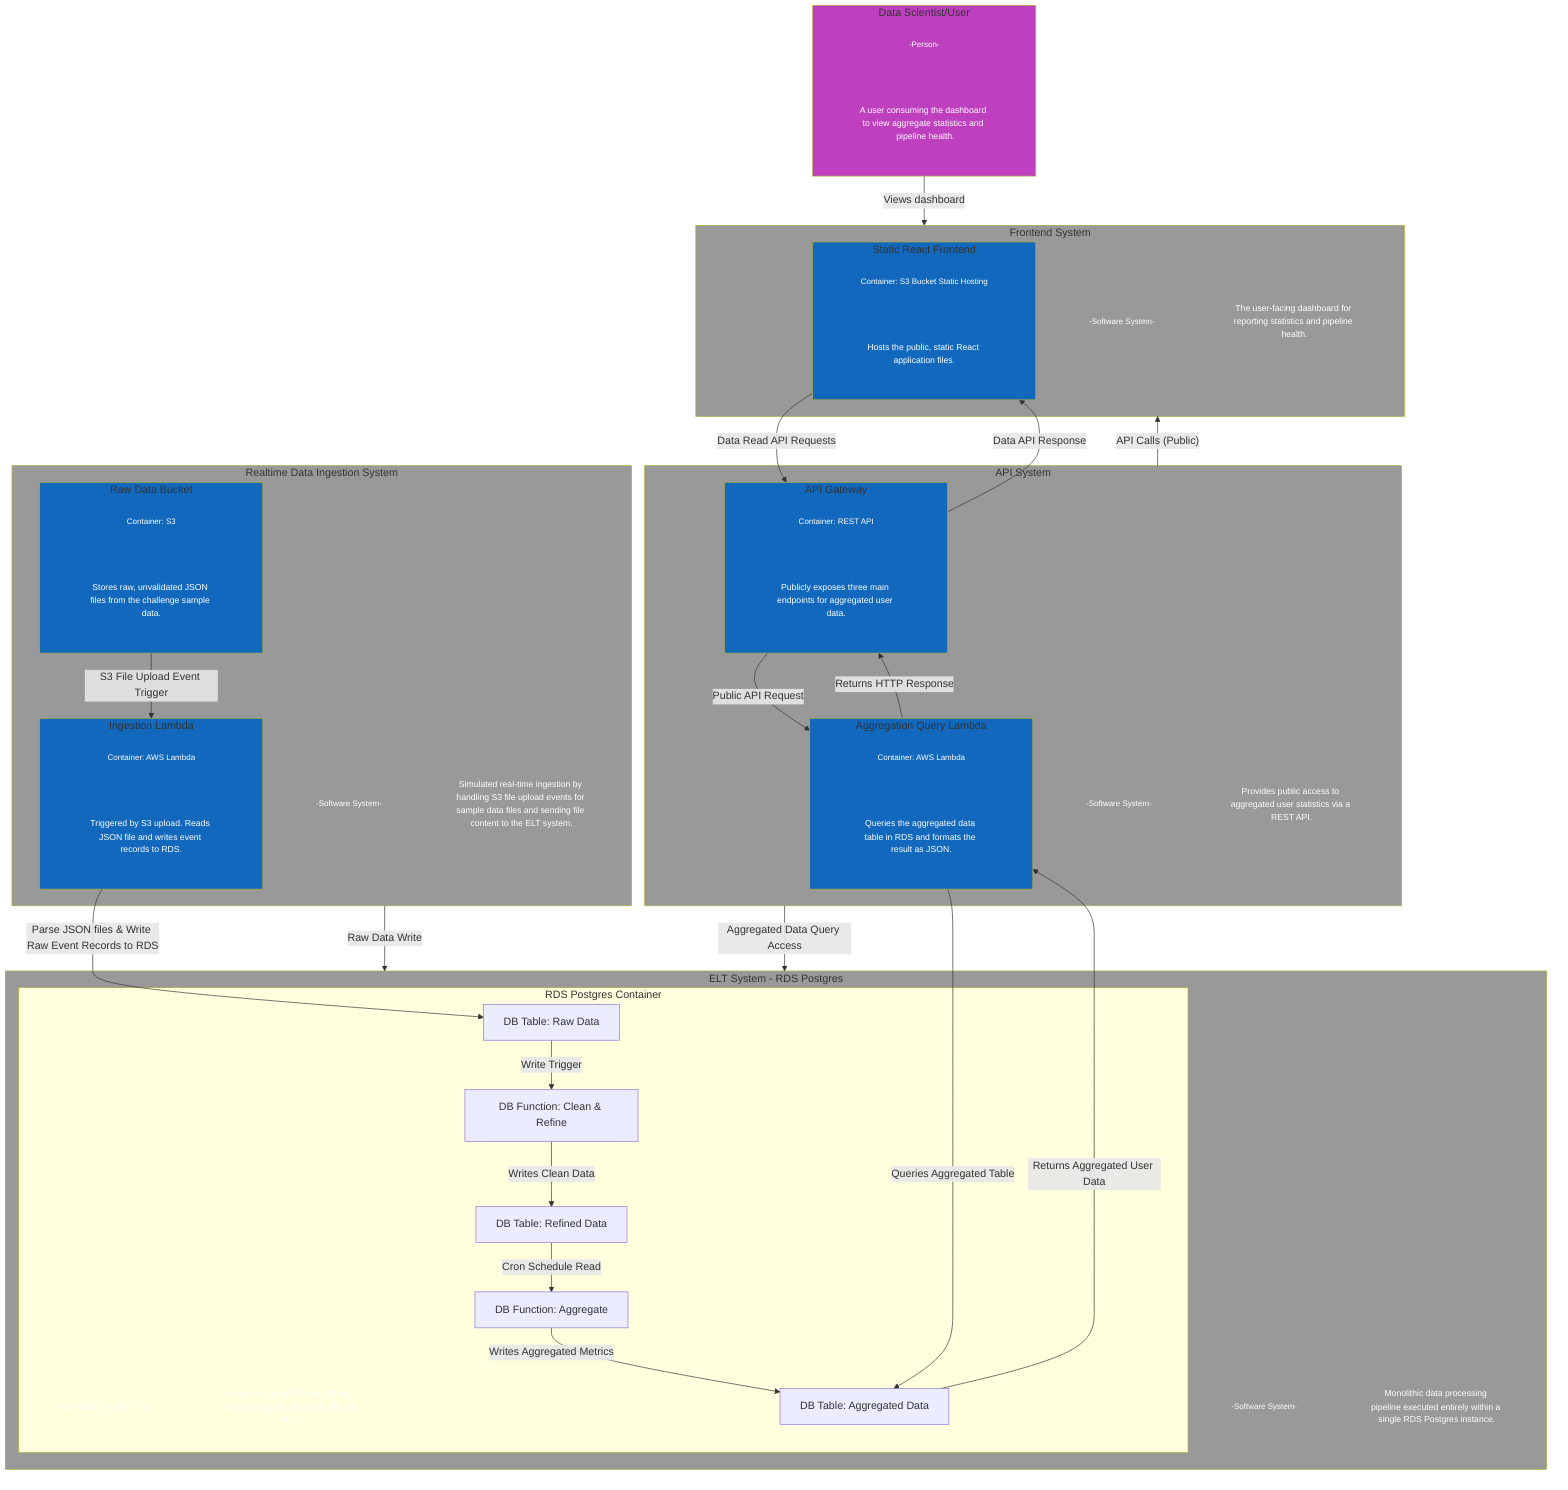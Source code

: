 %% Mermaid Diagram for Initial State (PoC) using C4 Style

flowchart TD

subgraph dataScientistUser[Data Scientist/User]
    h1[-Person-]:::type
    d1[A user consuming the dashboard to view aggregate statistics and \n pipeline health.]:::description
end
dataScientistUser:::person

dataScientistUser-- "Views dashboard" --> s4

subgraph s1[Realtime Data Ingestion System]
    h11[-Software System-]:::type
    d11[Simulated real-time ingestion by handling S3 file upload events for sample data files and sending file content to the ELT system.]:::description
    subgraph S3RawData[Raw Data Bucket]
        h2[Container: S3]:::type
        d2[Stores raw, unvalidated JSON files from the challenge sample data.]:::description
    end
    S3RawData:::internalContainer

    subgraph IngestionLambda[Ingestion Lambda]
        h3[Container: AWS Lambda]:::type
        d3[Triggered by S3 upload. Reads JSON file and writes event records to RDS.]:::description
    end
    IngestionLambda:::internalContainer

    S3RawData -- "S3 File Upload Event Trigger" --> IngestionLambda
end
s1:::internalSystem

IngestionLambda -- "Parse JSON files & Write Raw Event Records to RDS" --> RawTable

subgraph s2[ELT System - RDS Postgres]
    h4[-Software System-]:::type
    d4[Monolithic data processing pipeline executed entirely within a single RDS Postgres instance.]:::description

    subgraph PostgresDB[RDS Postgres Container]
        h5[Container: Postgres RDS]:::type
        d5[Handles storage for raw, refined, and aggregated data, plus all ELT logic.]:::description
        
        RawTable[DB Table: Raw Data]
        RefineFunc[DB Function: Clean & Refine]
        RefinedTable[DB Table: Refined Data]
        AggregateFunc[DB Function: Aggregate]
        AggregatedTable[DB Table: Aggregated Data]

        %% Internal ELT flow - Raw -> Refined
        RawTable -- "Write Trigger" --> RefineFunc
        RefineFunc -- "Writes Clean Data" --> RefinedTable

        %% Internal ELT flow - Refined -> Aggregated
        RefinedTable -- "Cron Schedule Read" --> AggregateFunc
        AggregateFunc -- "Writes Aggregated Metrics" --> AggregatedTable
    end
end
s2:::internalSystem

subgraph s3[API System]
    h6[-Software System-]:::type
    d6[Provides public access to aggregated user statistics via a REST API.]:::description

    subgraph APIGateway[API Gateway]
        h7[Container: REST API]:::type
        d7[Publicly exposes three main endpoints for aggregated user data.]:::description
    end
    APIGateway:::internalContainer

    subgraph QueryLambda[Aggregation Query Lambda]
        h8[Container: AWS Lambda]:::type
        d8[Queries the aggregated data table in RDS and formats the result as JSON.]:::description
    end
    QueryLambda:::internalContainer

    APIGateway -- "Public API Request" --> QueryLambda
    QueryLambda -- "Returns HTTP Response" --> APIGateway
end
s3:::internalSystem

s3 -- "API Calls (Public)" --> s4

subgraph s4[Frontend System]
    h9[-Software System-]:::type
    d9[The user-facing dashboard for reporting statistics and pipeline health.]:::description

    subgraph FrontendS3[Static React Frontend]
        h10[Container: S3 Bucket Static Hosting]:::type
        d10[Hosts the public, static React application files.]:::description
    end
    FrontendS3:::internalContainer
end
s4:::internalSystem

FrontendS3 -- "Data Read API Requests" --> APIGateway
APIGateway -- "Data API Response" --> FrontendS3

%% High-Level Integration Points
s1 -- "Raw Data Write" --> s2
s3 -- "Aggregated Data Query Access" --> s2
QueryLambda -- "Queries Aggregated Table" --> AggregatedTable
AggregatedTable -- "Returns Aggregated User Data" --> QueryLambda

%% Element type definitions (Copied from your example for consistency)
classDef person fill: #BF40BF
classDef internalContainer fill: #1168bd 
classDef externalSystem fill: #08427b
classDef internalSystem fill: #999999

classDef type stroke-width:0px, color:#fff, fill:transparent, font-size:12px
classDef description stroke-width:0px, color:#fff, fill:transparent, font-size:13px